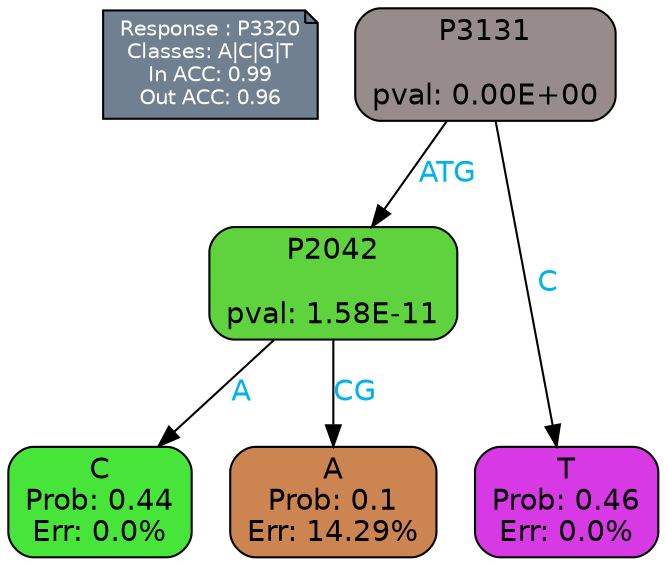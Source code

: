 digraph Tree {
node [shape=box, style="filled, rounded", color="black", fontname=helvetica] ;
graph [ranksep=equally, splines=polylines, bgcolor=transparent, dpi=600] ;
edge [fontname=helvetica] ;
LEGEND [label="Response : P3320
Classes: A|C|G|T
In ACC: 0.99
Out ACC: 0.96
",shape=note,align=left,style=filled,fillcolor="slategray",fontcolor="white",fontsize=10];1 [label="P3131

pval: 0.00E+00", fillcolor="#978b8b"] ;
2 [label="P2042

pval: 1.58E-11", fillcolor="#5fd33d"] ;
3 [label="C
Prob: 0.44
Err: 0.0%", fillcolor="#47e539"] ;
4 [label="A
Prob: 0.1
Err: 14.29%", fillcolor="#cc8551"] ;
5 [label="T
Prob: 0.46
Err: 0.0%", fillcolor="#d739e5"] ;
1 -> 2 [label="ATG",fontcolor=deepskyblue2] ;
1 -> 5 [label="C",fontcolor=deepskyblue2] ;
2 -> 3 [label="A",fontcolor=deepskyblue2] ;
2 -> 4 [label="CG",fontcolor=deepskyblue2] ;
{rank = same; 3;4;5;}{rank = same; LEGEND;1;}}